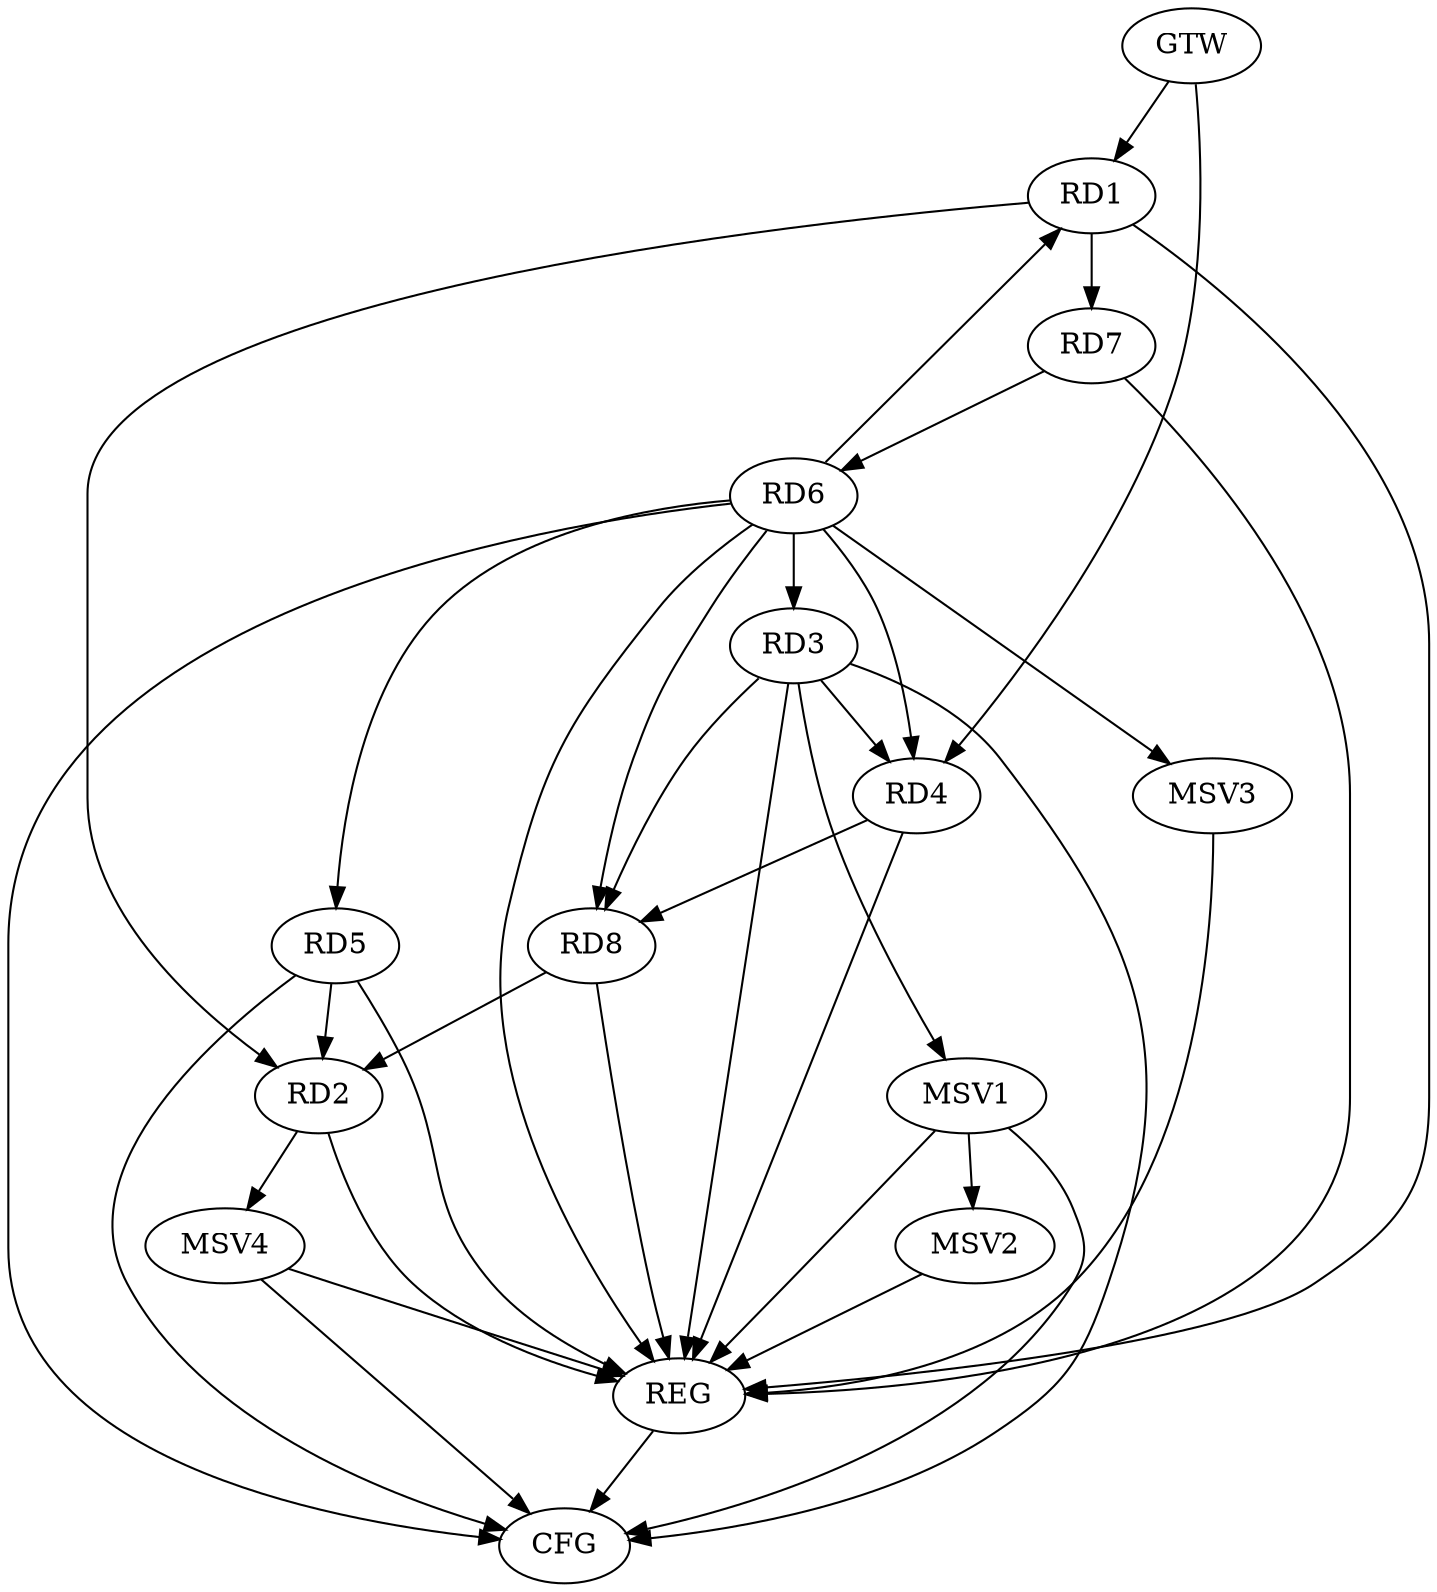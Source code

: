 strict digraph G {
  RD1 [ label="RD1" ];
  RD2 [ label="RD2" ];
  RD3 [ label="RD3" ];
  RD4 [ label="RD4" ];
  RD5 [ label="RD5" ];
  RD6 [ label="RD6" ];
  RD7 [ label="RD7" ];
  RD8 [ label="RD8" ];
  GTW [ label="GTW" ];
  REG [ label="REG" ];
  CFG [ label="CFG" ];
  MSV1 [ label="MSV1" ];
  MSV2 [ label="MSV2" ];
  MSV3 [ label="MSV3" ];
  MSV4 [ label="MSV4" ];
  RD1 -> RD2;
  RD1 -> RD7;
  RD5 -> RD2;
  RD8 -> RD2;
  RD3 -> RD4;
  RD6 -> RD3;
  RD3 -> RD8;
  RD6 -> RD4;
  RD4 -> RD8;
  RD6 -> RD5;
  RD7 -> RD6;
  GTW -> RD1;
  GTW -> RD4;
  RD1 -> REG;
  RD2 -> REG;
  RD3 -> REG;
  RD4 -> REG;
  RD5 -> REG;
  RD6 -> REG;
  RD7 -> REG;
  RD8 -> REG;
  RD5 -> CFG;
  RD3 -> CFG;
  RD6 -> CFG;
  REG -> CFG;
  RD6 -> RD8;
  RD6 -> RD1;
  RD3 -> MSV1;
  MSV1 -> REG;
  MSV1 -> CFG;
  MSV1 -> MSV2;
  MSV2 -> REG;
  RD6 -> MSV3;
  MSV3 -> REG;
  RD2 -> MSV4;
  MSV4 -> REG;
  MSV4 -> CFG;
}
